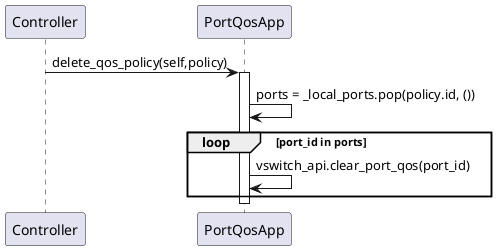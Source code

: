 @startuml  quspolicy deleted
Controller->PortQosApp:delete_qos_policy(self,policy)
activate PortQosApp
PortQosApp->PortQosApp:ports = _local_ports.pop(policy.id, ())
loop port_id in ports
    PortQosApp->PortQosApp:vswitch_api.clear_port_qos(port_id)
end
deactivate
@enduml